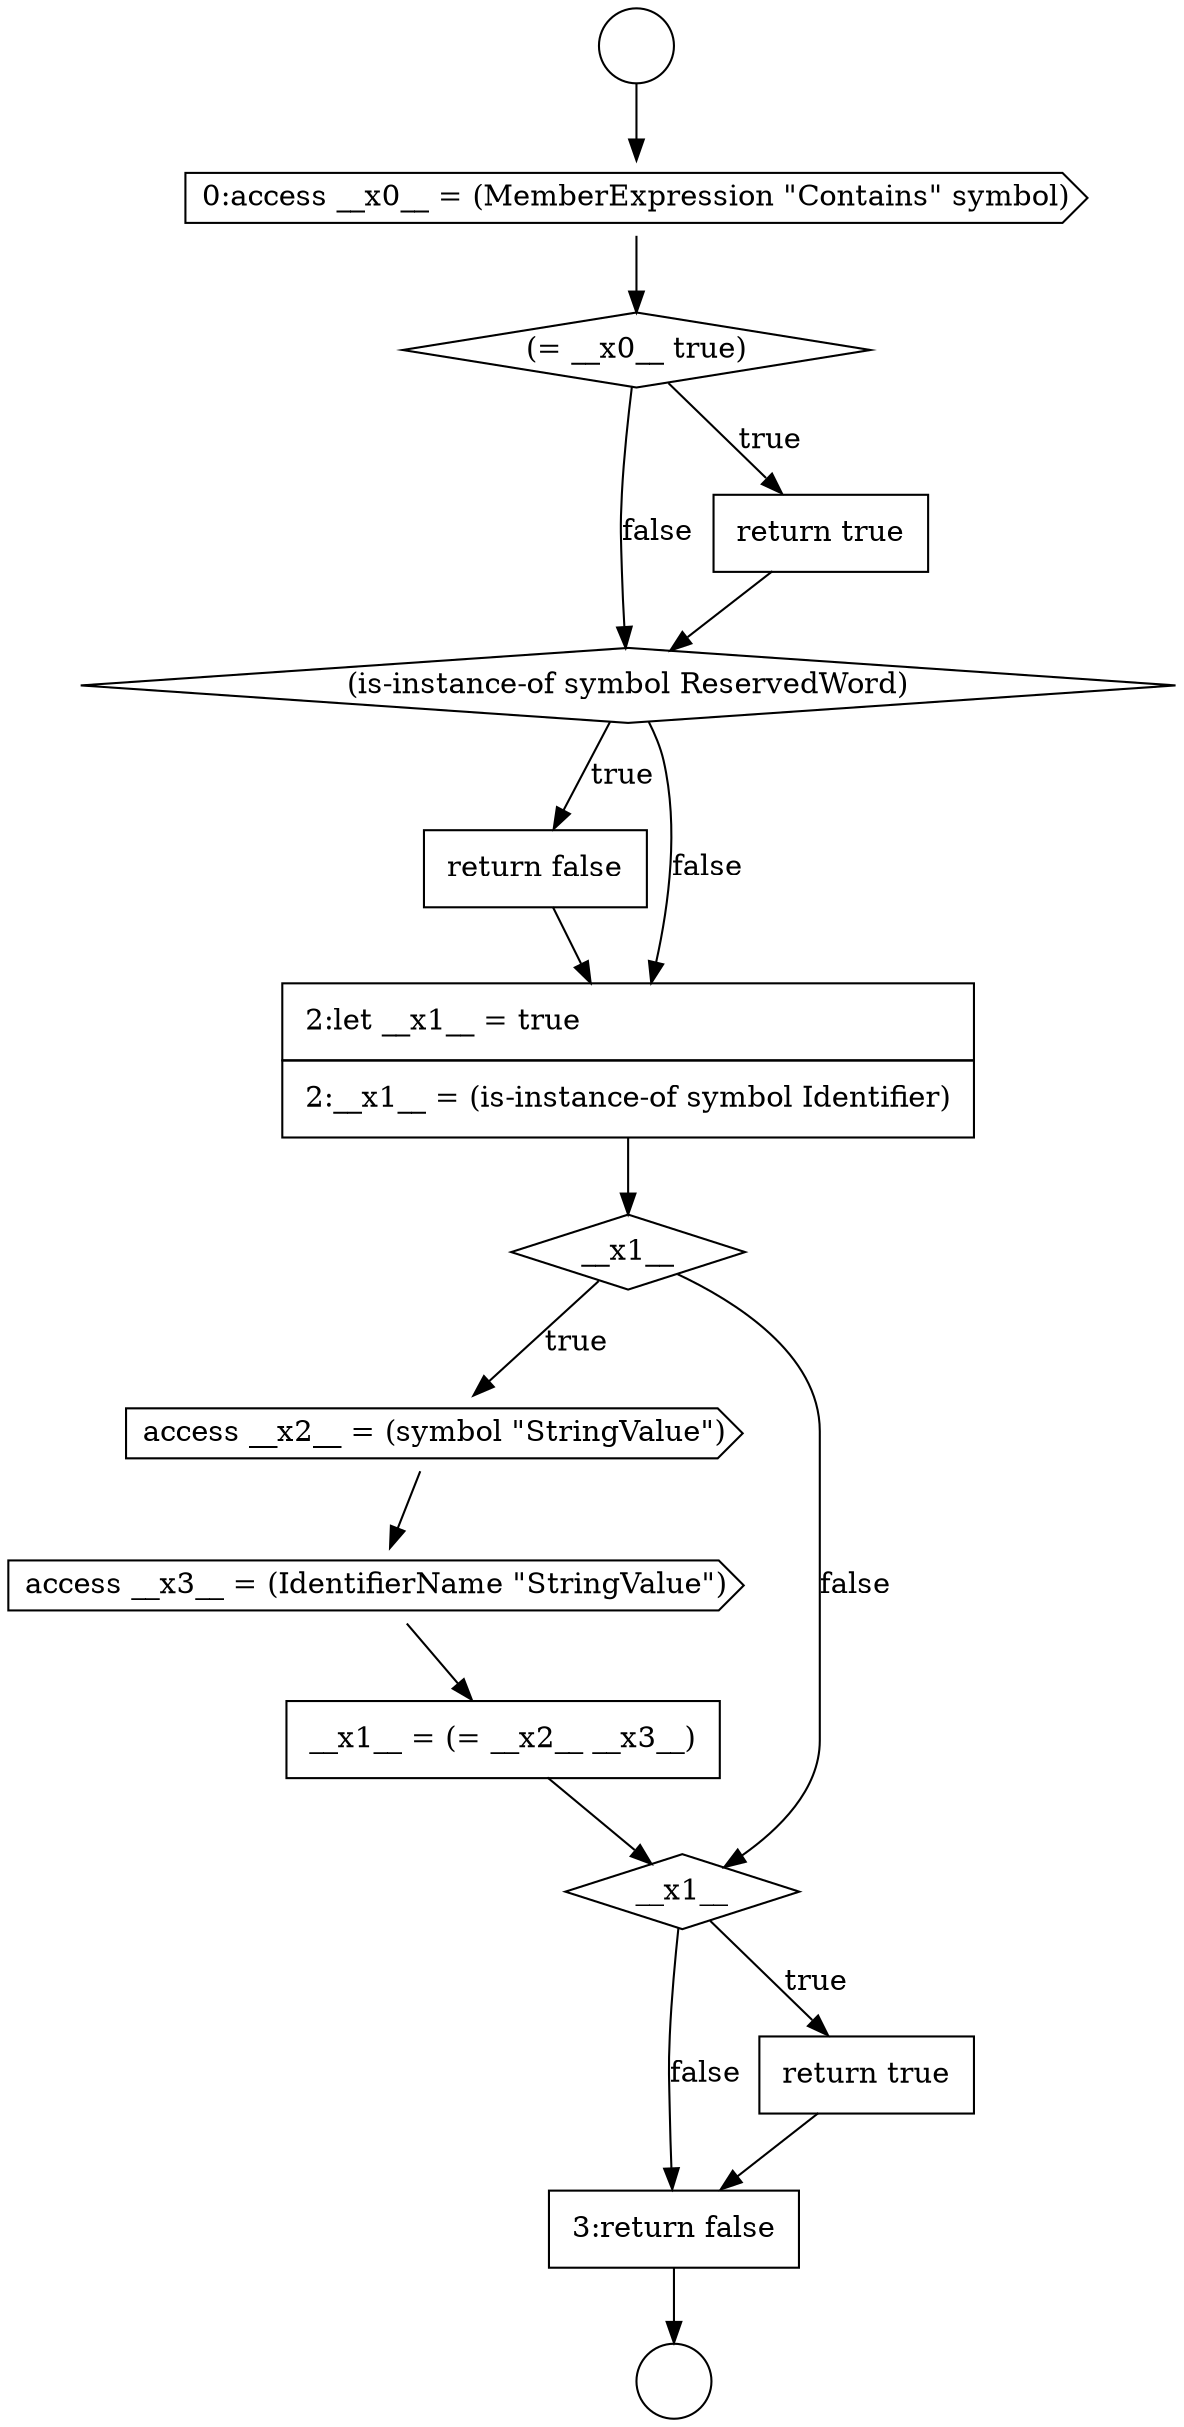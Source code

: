 digraph {
  node0 [shape=circle label=" " color="black" fillcolor="white" style=filled]
  node5 [shape=diamond, label=<<font color="black">(is-instance-of symbol ReservedWord)</font>> color="black" fillcolor="white" style=filled]
  node10 [shape=cds, label=<<font color="black">access __x3__ = (IdentifierName &quot;StringValue&quot;)</font>> color="black" fillcolor="white" style=filled]
  node14 [shape=none, margin=0, label=<<font color="black">
    <table border="0" cellborder="1" cellspacing="0" cellpadding="10">
      <tr><td align="left">3:return false</td></tr>
    </table>
  </font>> color="black" fillcolor="white" style=filled]
  node1 [shape=circle label=" " color="black" fillcolor="white" style=filled]
  node6 [shape=none, margin=0, label=<<font color="black">
    <table border="0" cellborder="1" cellspacing="0" cellpadding="10">
      <tr><td align="left">return false</td></tr>
    </table>
  </font>> color="black" fillcolor="white" style=filled]
  node9 [shape=cds, label=<<font color="black">access __x2__ = (symbol &quot;StringValue&quot;)</font>> color="black" fillcolor="white" style=filled]
  node13 [shape=none, margin=0, label=<<font color="black">
    <table border="0" cellborder="1" cellspacing="0" cellpadding="10">
      <tr><td align="left">return true</td></tr>
    </table>
  </font>> color="black" fillcolor="white" style=filled]
  node2 [shape=cds, label=<<font color="black">0:access __x0__ = (MemberExpression &quot;Contains&quot; symbol)</font>> color="black" fillcolor="white" style=filled]
  node12 [shape=diamond, label=<<font color="black">__x1__</font>> color="black" fillcolor="white" style=filled]
  node7 [shape=none, margin=0, label=<<font color="black">
    <table border="0" cellborder="1" cellspacing="0" cellpadding="10">
      <tr><td align="left">2:let __x1__ = true</td></tr>
      <tr><td align="left">2:__x1__ = (is-instance-of symbol Identifier)</td></tr>
    </table>
  </font>> color="black" fillcolor="white" style=filled]
  node3 [shape=diamond, label=<<font color="black">(= __x0__ true)</font>> color="black" fillcolor="white" style=filled]
  node11 [shape=none, margin=0, label=<<font color="black">
    <table border="0" cellborder="1" cellspacing="0" cellpadding="10">
      <tr><td align="left">__x1__ = (= __x2__ __x3__)</td></tr>
    </table>
  </font>> color="black" fillcolor="white" style=filled]
  node8 [shape=diamond, label=<<font color="black">__x1__</font>> color="black" fillcolor="white" style=filled]
  node4 [shape=none, margin=0, label=<<font color="black">
    <table border="0" cellborder="1" cellspacing="0" cellpadding="10">
      <tr><td align="left">return true</td></tr>
    </table>
  </font>> color="black" fillcolor="white" style=filled]
  node7 -> node8 [ color="black"]
  node8 -> node9 [label=<<font color="black">true</font>> color="black"]
  node8 -> node12 [label=<<font color="black">false</font>> color="black"]
  node11 -> node12 [ color="black"]
  node13 -> node14 [ color="black"]
  node0 -> node2 [ color="black"]
  node6 -> node7 [ color="black"]
  node9 -> node10 [ color="black"]
  node10 -> node11 [ color="black"]
  node4 -> node5 [ color="black"]
  node5 -> node6 [label=<<font color="black">true</font>> color="black"]
  node5 -> node7 [label=<<font color="black">false</font>> color="black"]
  node14 -> node1 [ color="black"]
  node12 -> node13 [label=<<font color="black">true</font>> color="black"]
  node12 -> node14 [label=<<font color="black">false</font>> color="black"]
  node2 -> node3 [ color="black"]
  node3 -> node4 [label=<<font color="black">true</font>> color="black"]
  node3 -> node5 [label=<<font color="black">false</font>> color="black"]
}
